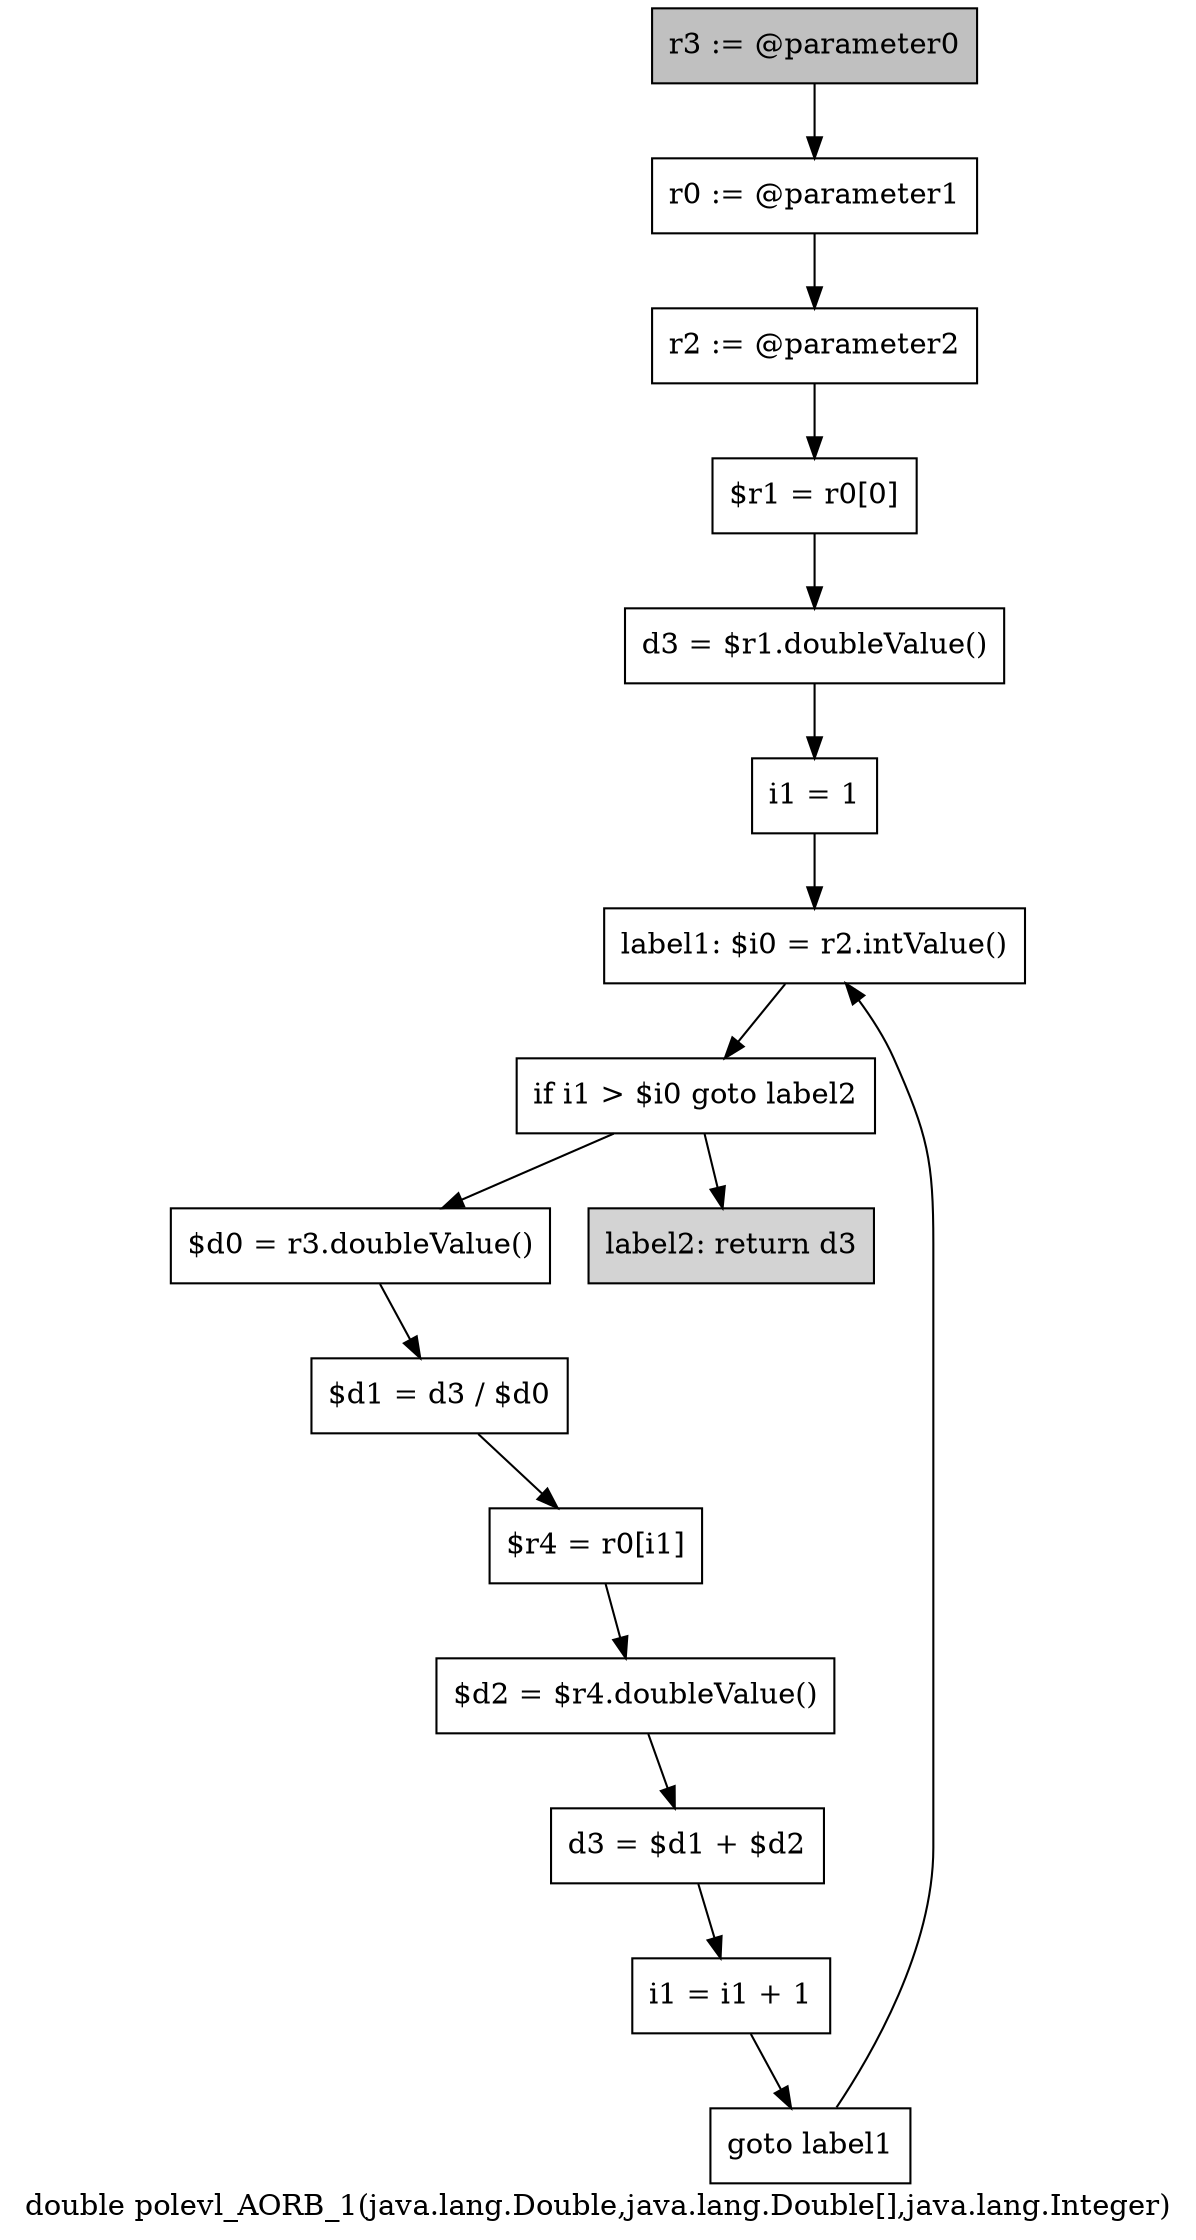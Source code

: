 digraph "double polevl_AORB_1(java.lang.Double,java.lang.Double[],java.lang.Integer)" {
    label="double polevl_AORB_1(java.lang.Double,java.lang.Double[],java.lang.Integer)";
    node [shape=box];
    "0" [style=filled,fillcolor=gray,label="r3 := @parameter0",];
    "1" [label="r0 := @parameter1",];
    "0"->"1";
    "2" [label="r2 := @parameter2",];
    "1"->"2";
    "3" [label="$r1 = r0[0]",];
    "2"->"3";
    "4" [label="d3 = $r1.doubleValue()",];
    "3"->"4";
    "5" [label="i1 = 1",];
    "4"->"5";
    "6" [label="label1: $i0 = r2.intValue()",];
    "5"->"6";
    "7" [label="if i1 > $i0 goto label2",];
    "6"->"7";
    "8" [label="$d0 = r3.doubleValue()",];
    "7"->"8";
    "15" [style=filled,fillcolor=lightgray,label="label2: return d3",];
    "7"->"15";
    "9" [label="$d1 = d3 / $d0",];
    "8"->"9";
    "10" [label="$r4 = r0[i1]",];
    "9"->"10";
    "11" [label="$d2 = $r4.doubleValue()",];
    "10"->"11";
    "12" [label="d3 = $d1 + $d2",];
    "11"->"12";
    "13" [label="i1 = i1 + 1",];
    "12"->"13";
    "14" [label="goto label1",];
    "13"->"14";
    "14"->"6";
}
